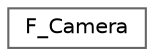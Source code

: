 digraph "类继承关系图"
{
 // LATEX_PDF_SIZE
  bgcolor="transparent";
  edge [fontname=Helvetica,fontsize=10,labelfontname=Helvetica,labelfontsize=10];
  node [fontname=Helvetica,fontsize=10,shape=box,height=0.2,width=0.4];
  rankdir="LR";
  Node0 [id="Node000000",label="F_Camera",height=0.2,width=0.4,color="grey40", fillcolor="white", style="filled",URL="$class_f___camera.html",tooltip="提供摄像机管理功能"];
}
